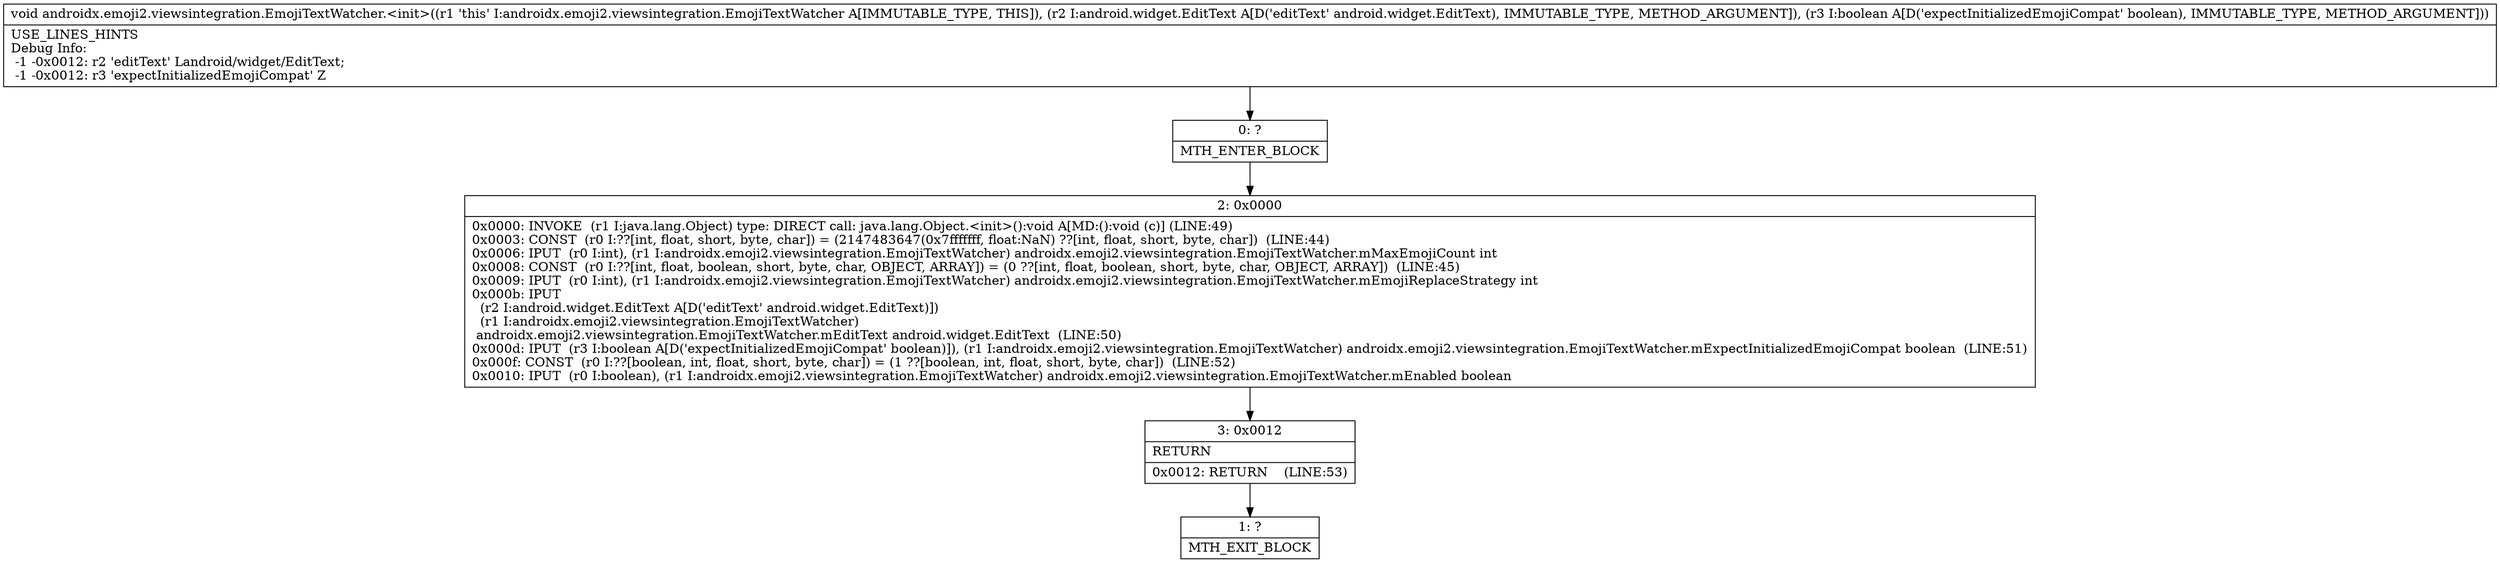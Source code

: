 digraph "CFG forandroidx.emoji2.viewsintegration.EmojiTextWatcher.\<init\>(Landroid\/widget\/EditText;Z)V" {
Node_0 [shape=record,label="{0\:\ ?|MTH_ENTER_BLOCK\l}"];
Node_2 [shape=record,label="{2\:\ 0x0000|0x0000: INVOKE  (r1 I:java.lang.Object) type: DIRECT call: java.lang.Object.\<init\>():void A[MD:():void (c)] (LINE:49)\l0x0003: CONST  (r0 I:??[int, float, short, byte, char]) = (2147483647(0x7fffffff, float:NaN) ??[int, float, short, byte, char])  (LINE:44)\l0x0006: IPUT  (r0 I:int), (r1 I:androidx.emoji2.viewsintegration.EmojiTextWatcher) androidx.emoji2.viewsintegration.EmojiTextWatcher.mMaxEmojiCount int \l0x0008: CONST  (r0 I:??[int, float, boolean, short, byte, char, OBJECT, ARRAY]) = (0 ??[int, float, boolean, short, byte, char, OBJECT, ARRAY])  (LINE:45)\l0x0009: IPUT  (r0 I:int), (r1 I:androidx.emoji2.viewsintegration.EmojiTextWatcher) androidx.emoji2.viewsintegration.EmojiTextWatcher.mEmojiReplaceStrategy int \l0x000b: IPUT  \l  (r2 I:android.widget.EditText A[D('editText' android.widget.EditText)])\l  (r1 I:androidx.emoji2.viewsintegration.EmojiTextWatcher)\l androidx.emoji2.viewsintegration.EmojiTextWatcher.mEditText android.widget.EditText  (LINE:50)\l0x000d: IPUT  (r3 I:boolean A[D('expectInitializedEmojiCompat' boolean)]), (r1 I:androidx.emoji2.viewsintegration.EmojiTextWatcher) androidx.emoji2.viewsintegration.EmojiTextWatcher.mExpectInitializedEmojiCompat boolean  (LINE:51)\l0x000f: CONST  (r0 I:??[boolean, int, float, short, byte, char]) = (1 ??[boolean, int, float, short, byte, char])  (LINE:52)\l0x0010: IPUT  (r0 I:boolean), (r1 I:androidx.emoji2.viewsintegration.EmojiTextWatcher) androidx.emoji2.viewsintegration.EmojiTextWatcher.mEnabled boolean \l}"];
Node_3 [shape=record,label="{3\:\ 0x0012|RETURN\l|0x0012: RETURN    (LINE:53)\l}"];
Node_1 [shape=record,label="{1\:\ ?|MTH_EXIT_BLOCK\l}"];
MethodNode[shape=record,label="{void androidx.emoji2.viewsintegration.EmojiTextWatcher.\<init\>((r1 'this' I:androidx.emoji2.viewsintegration.EmojiTextWatcher A[IMMUTABLE_TYPE, THIS]), (r2 I:android.widget.EditText A[D('editText' android.widget.EditText), IMMUTABLE_TYPE, METHOD_ARGUMENT]), (r3 I:boolean A[D('expectInitializedEmojiCompat' boolean), IMMUTABLE_TYPE, METHOD_ARGUMENT]))  | USE_LINES_HINTS\lDebug Info:\l  \-1 \-0x0012: r2 'editText' Landroid\/widget\/EditText;\l  \-1 \-0x0012: r3 'expectInitializedEmojiCompat' Z\l}"];
MethodNode -> Node_0;Node_0 -> Node_2;
Node_2 -> Node_3;
Node_3 -> Node_1;
}


